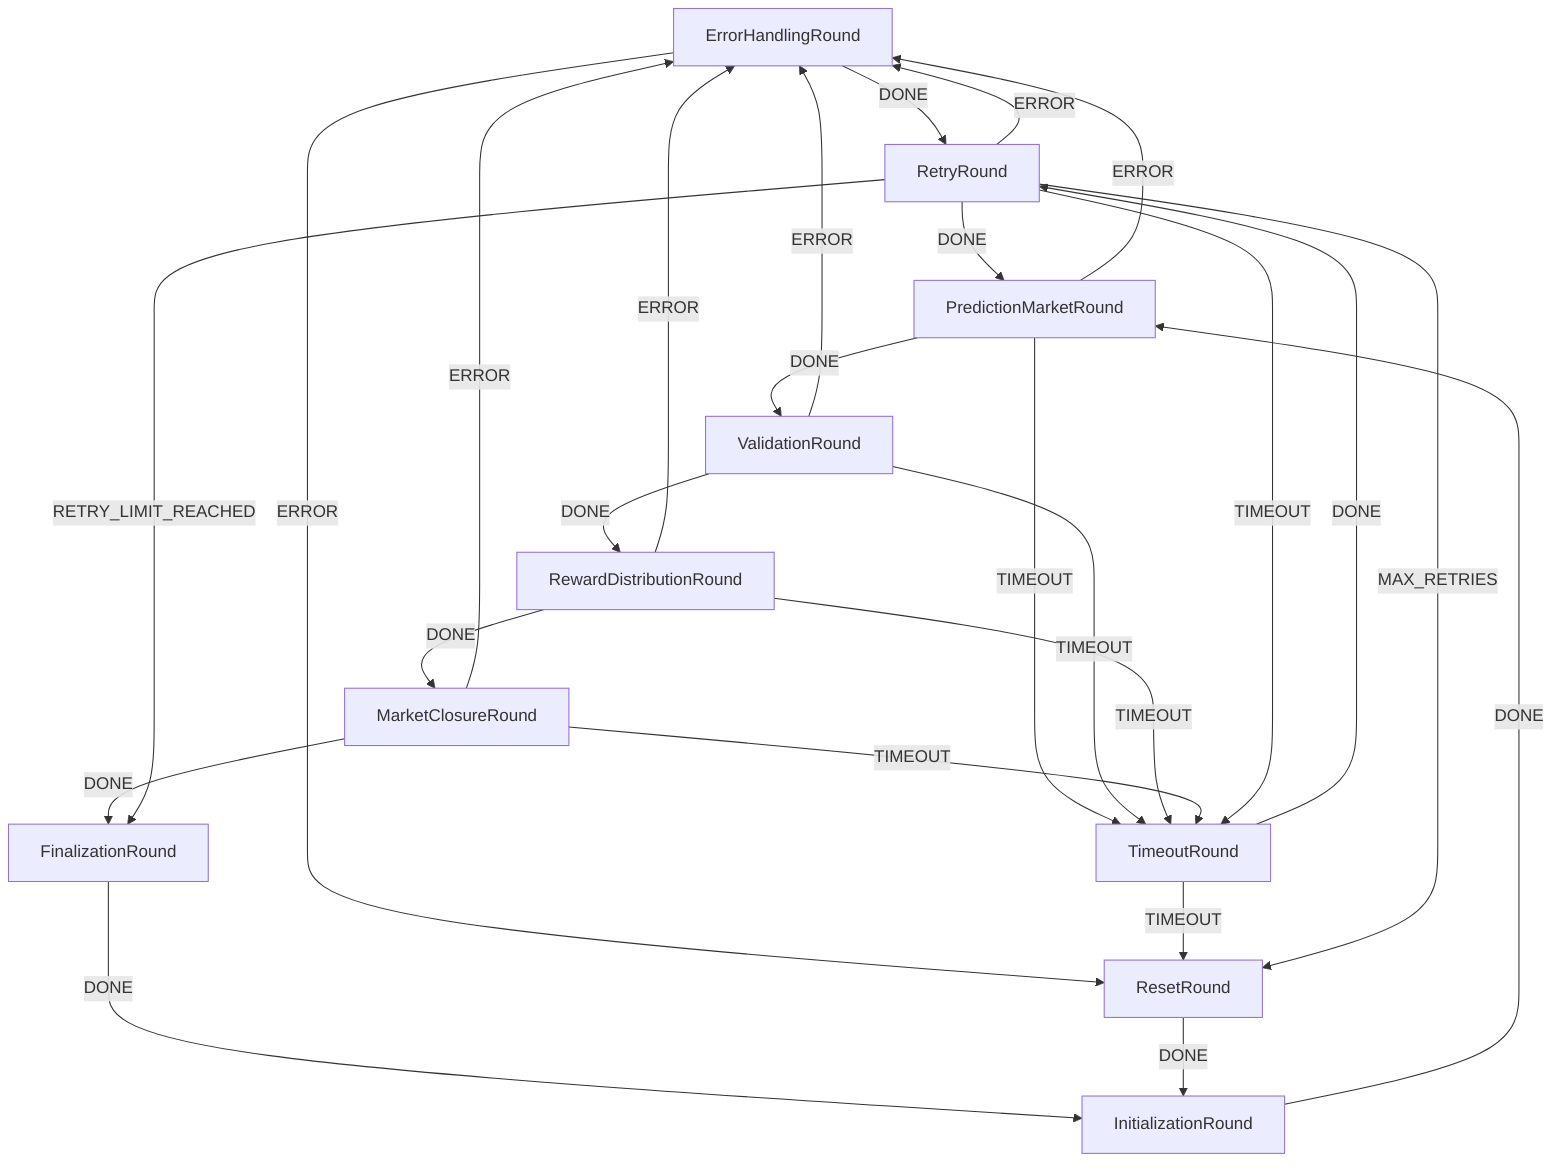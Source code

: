 graph TD
  ErrorHandlingRound
  PredictionMarketRound
  TimeoutRound
  RewardDistributionRound
  InitializationRound
  RetryRound
  ValidationRound
  ResetRound
  ErrorHandlingRound
  FinalizationRound
  MarketClosureRound
  InitializationRound -->|DONE| PredictionMarketRound
  PredictionMarketRound -->|DONE| ValidationRound
  PredictionMarketRound -->|ERROR| ErrorHandlingRound
  PredictionMarketRound -->|TIMEOUT| TimeoutRound
  ValidationRound -->|DONE| RewardDistributionRound
  ValidationRound -->|ERROR| ErrorHandlingRound
  ValidationRound -->|TIMEOUT| TimeoutRound
  RewardDistributionRound -->|DONE| MarketClosureRound
  RewardDistributionRound -->|ERROR| ErrorHandlingRound
  RewardDistributionRound -->|TIMEOUT| TimeoutRound
  MarketClosureRound -->|DONE| FinalizationRound
  MarketClosureRound -->|ERROR| ErrorHandlingRound
  MarketClosureRound -->|TIMEOUT| TimeoutRound
  ErrorHandlingRound -->|DONE| RetryRound
  ErrorHandlingRound -->|ERROR| ResetRound
  TimeoutRound -->|DONE| RetryRound
  TimeoutRound -->|TIMEOUT| ResetRound
  RetryRound -->|DONE| PredictionMarketRound
  RetryRound -->|ERROR| ErrorHandlingRound
  RetryRound -->|RETRY_LIMIT_REACHED| FinalizationRound
  RetryRound -->|TIMEOUT| TimeoutRound
  RetryRound -->|MAX_RETRIES| ResetRound
  FinalizationRound -->|DONE| InitializationRound
  ResetRound -->|DONE| InitializationRound